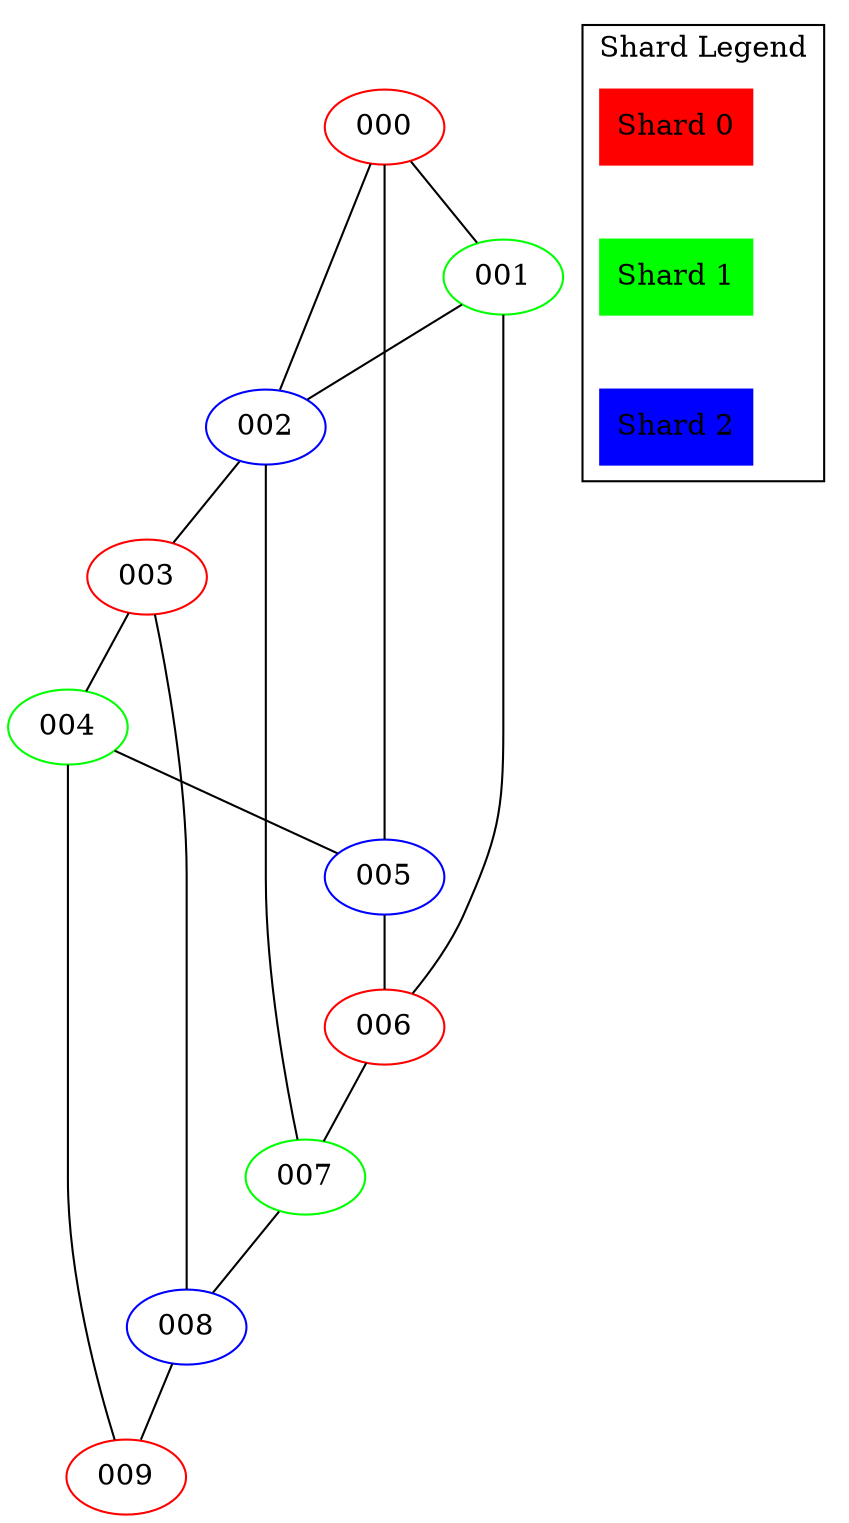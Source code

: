 graph G {
    "00000000000000000000000000000000000004" [label="004", color=green];
    "00000000000000000000000000000000000007" [label="007", color=green];
    "00000000000000000000000000000000000000" [label="000", color=red];
    "00000000000000000000000000000000000003" [label="003", color=red];
    "00000000000000000000000000000000000009" [label="009", color=red];
    "00000000000000000000000000000000000001" [label="001", color=green];
    "00000000000000000000000000000000000005" [label="005", color=blue];
    "00000000000000000000000000000000000008" [label="008", color=blue];
    "00000000000000000000000000000000000002" [label="002", color=blue];
    "00000000000000000000000000000000000006" [label="006", color=red];
    "00000000000000000000000000000000000002" -- "00000000000000000000000000000000000003";
    "00000000000000000000000000000000000002" -- "00000000000000000000000000000000000007";
    "00000000000000000000000000000000000005" -- "00000000000000000000000000000000000006";
    "00000000000000000000000000000000000006" -- "00000000000000000000000000000000000007";
    "00000000000000000000000000000000000007" -- "00000000000000000000000000000000000008";
    "00000000000000000000000000000000000008" -- "00000000000000000000000000000000000009";
    "00000000000000000000000000000000000000" -- "00000000000000000000000000000000000001";
    "00000000000000000000000000000000000000" -- "00000000000000000000000000000000000002";
    "00000000000000000000000000000000000000" -- "00000000000000000000000000000000000005";
    "00000000000000000000000000000000000001" -- "00000000000000000000000000000000000002";
    "00000000000000000000000000000000000001" -- "00000000000000000000000000000000000006";
    "00000000000000000000000000000000000003" -- "00000000000000000000000000000000000004";
    "00000000000000000000000000000000000003" -- "00000000000000000000000000000000000008";
    "00000000000000000000000000000000000004" -- "00000000000000000000000000000000000005";
    "00000000000000000000000000000000000004" -- "00000000000000000000000000000000000009";
    subgraph cluster_legend {
        label = "Shard Legend";
        shard0 [label="Shard 0", shape=box, style=filled, color=red];
        shard1 [label="Shard 1", shape=box, style=filled, color=green];
        shard2 [label="Shard 2", shape=box, style=filled, color=blue];
        shard0 -- shard1 [style=invis];
        shard1 -- shard2 [style=invis];
    }
}
